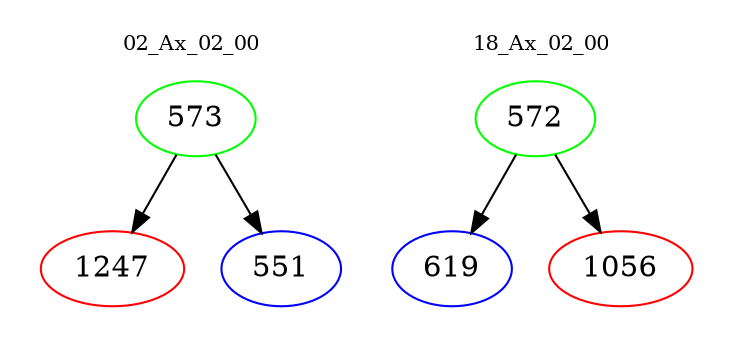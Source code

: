 digraph{
subgraph cluster_0 {
color = white
label = "02_Ax_02_00";
fontsize=10;
T0_573 [label="573", color="green"]
T0_573 -> T0_1247 [color="black"]
T0_1247 [label="1247", color="red"]
T0_573 -> T0_551 [color="black"]
T0_551 [label="551", color="blue"]
}
subgraph cluster_1 {
color = white
label = "18_Ax_02_00";
fontsize=10;
T1_572 [label="572", color="green"]
T1_572 -> T1_619 [color="black"]
T1_619 [label="619", color="blue"]
T1_572 -> T1_1056 [color="black"]
T1_1056 [label="1056", color="red"]
}
}
